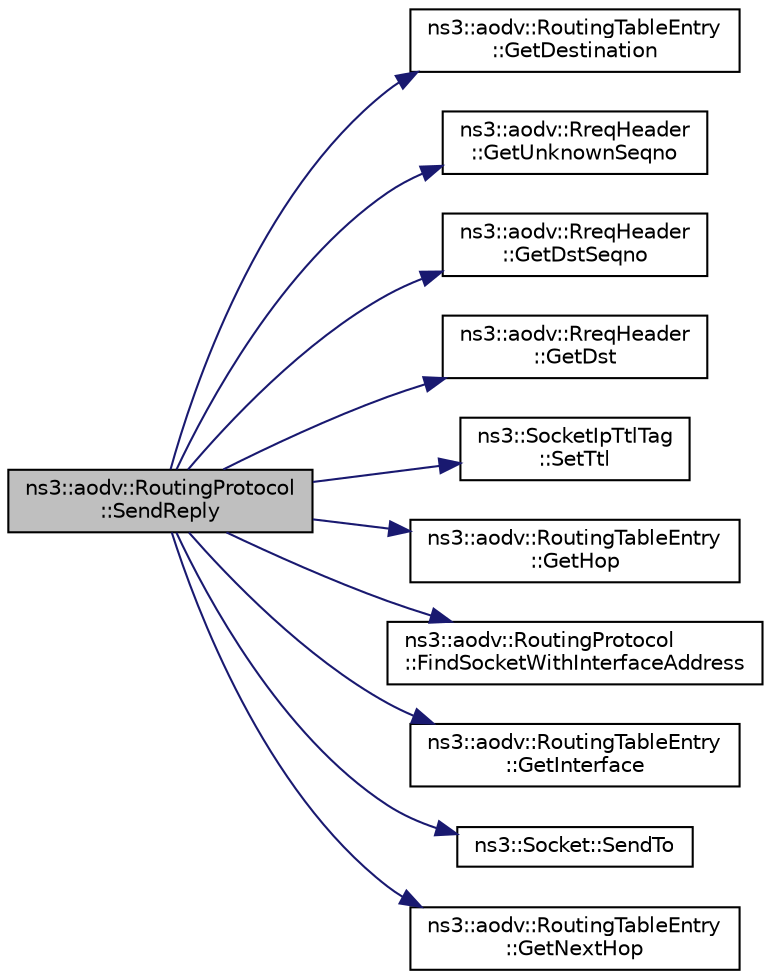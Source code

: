 digraph "ns3::aodv::RoutingProtocol::SendReply"
{
  edge [fontname="Helvetica",fontsize="10",labelfontname="Helvetica",labelfontsize="10"];
  node [fontname="Helvetica",fontsize="10",shape=record];
  rankdir="LR";
  Node1 [label="ns3::aodv::RoutingProtocol\l::SendReply",height=0.2,width=0.4,color="black", fillcolor="grey75", style="filled", fontcolor="black"];
  Node1 -> Node2 [color="midnightblue",fontsize="10",style="solid"];
  Node2 [label="ns3::aodv::RoutingTableEntry\l::GetDestination",height=0.2,width=0.4,color="black", fillcolor="white", style="filled",URL="$d7/d69/classns3_1_1aodv_1_1RoutingTableEntry.html#a5c60045f334605d2227164298ea19393"];
  Node1 -> Node3 [color="midnightblue",fontsize="10",style="solid"];
  Node3 [label="ns3::aodv::RreqHeader\l::GetUnknownSeqno",height=0.2,width=0.4,color="black", fillcolor="white", style="filled",URL="$db/d7d/classns3_1_1aodv_1_1RreqHeader.html#a60a569e8460c3cd984692e21003e39b1"];
  Node1 -> Node4 [color="midnightblue",fontsize="10",style="solid"];
  Node4 [label="ns3::aodv::RreqHeader\l::GetDstSeqno",height=0.2,width=0.4,color="black", fillcolor="white", style="filled",URL="$db/d7d/classns3_1_1aodv_1_1RreqHeader.html#a786be9e37f3525cc469e72de9b17c899"];
  Node1 -> Node5 [color="midnightblue",fontsize="10",style="solid"];
  Node5 [label="ns3::aodv::RreqHeader\l::GetDst",height=0.2,width=0.4,color="black", fillcolor="white", style="filled",URL="$db/d7d/classns3_1_1aodv_1_1RreqHeader.html#a25db1ce64330f6b382ae1badb5063fe1"];
  Node1 -> Node6 [color="midnightblue",fontsize="10",style="solid"];
  Node6 [label="ns3::SocketIpTtlTag\l::SetTtl",height=0.2,width=0.4,color="black", fillcolor="white", style="filled",URL="$df/db8/classns3_1_1SocketIpTtlTag.html#a48f236b4dde3533b9ab16372cf6c5237",tooltip="Set the tag&#39;s TTL. "];
  Node1 -> Node7 [color="midnightblue",fontsize="10",style="solid"];
  Node7 [label="ns3::aodv::RoutingTableEntry\l::GetHop",height=0.2,width=0.4,color="black", fillcolor="white", style="filled",URL="$d7/d69/classns3_1_1aodv_1_1RoutingTableEntry.html#a8c4e55fd6d92de9877c38a1db218703f"];
  Node1 -> Node8 [color="midnightblue",fontsize="10",style="solid"];
  Node8 [label="ns3::aodv::RoutingProtocol\l::FindSocketWithInterfaceAddress",height=0.2,width=0.4,color="black", fillcolor="white", style="filled",URL="$db/dd0/classns3_1_1aodv_1_1RoutingProtocol.html#a7cebc7baa398569f432ea2521310dffe",tooltip="Find unicast socket with local interface address iface. "];
  Node1 -> Node9 [color="midnightblue",fontsize="10",style="solid"];
  Node9 [label="ns3::aodv::RoutingTableEntry\l::GetInterface",height=0.2,width=0.4,color="black", fillcolor="white", style="filled",URL="$d7/d69/classns3_1_1aodv_1_1RoutingTableEntry.html#aa7209d3b6387030fc37d7ea5beda4bd9"];
  Node1 -> Node10 [color="midnightblue",fontsize="10",style="solid"];
  Node10 [label="ns3::Socket::SendTo",height=0.2,width=0.4,color="black", fillcolor="white", style="filled",URL="$d9/df2/classns3_1_1Socket.html#af898fce6a58e0dbba23c1c6de1d4220e",tooltip="Send data to a specified peer. "];
  Node1 -> Node11 [color="midnightblue",fontsize="10",style="solid"];
  Node11 [label="ns3::aodv::RoutingTableEntry\l::GetNextHop",height=0.2,width=0.4,color="black", fillcolor="white", style="filled",URL="$d7/d69/classns3_1_1aodv_1_1RoutingTableEntry.html#a30d4b91dbd680186cbbebe59e3beb98e"];
}
